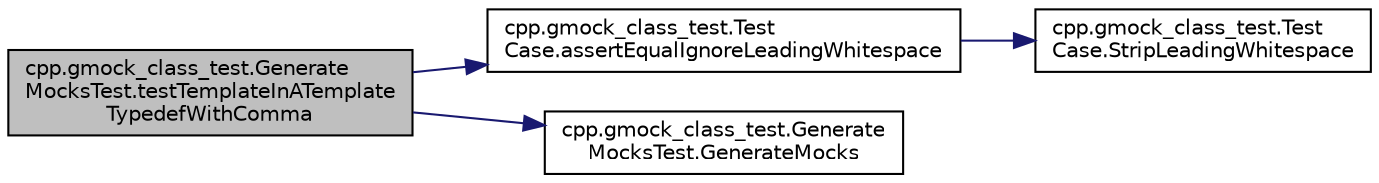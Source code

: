 digraph "cpp.gmock_class_test.GenerateMocksTest.testTemplateInATemplateTypedefWithComma"
{
  edge [fontname="Helvetica",fontsize="10",labelfontname="Helvetica",labelfontsize="10"];
  node [fontname="Helvetica",fontsize="10",shape=record];
  rankdir="LR";
  Node33 [label="cpp.gmock_class_test.Generate\lMocksTest.testTemplateInATemplate\lTypedefWithComma",height=0.2,width=0.4,color="black", fillcolor="grey75", style="filled", fontcolor="black"];
  Node33 -> Node34 [color="midnightblue",fontsize="10",style="solid",fontname="Helvetica"];
  Node34 [label="cpp.gmock_class_test.Test\lCase.assertEqualIgnoreLeadingWhitespace",height=0.2,width=0.4,color="black", fillcolor="white", style="filled",URL="$d0/d8a/classcpp_1_1gmock__class__test_1_1_test_case.html#a68f88bba11511f8c582123d47bf80464"];
  Node34 -> Node35 [color="midnightblue",fontsize="10",style="solid",fontname="Helvetica"];
  Node35 [label="cpp.gmock_class_test.Test\lCase.StripLeadingWhitespace",height=0.2,width=0.4,color="black", fillcolor="white", style="filled",URL="$d0/d8a/classcpp_1_1gmock__class__test_1_1_test_case.html#a366b15717eebc41e397357868c5734c5"];
  Node33 -> Node36 [color="midnightblue",fontsize="10",style="solid",fontname="Helvetica"];
  Node36 [label="cpp.gmock_class_test.Generate\lMocksTest.GenerateMocks",height=0.2,width=0.4,color="black", fillcolor="white", style="filled",URL="$d6/d25/classcpp_1_1gmock__class__test_1_1_generate_mocks_test.html#afdce6749dca14c1aa90762d389d92c87"];
}
